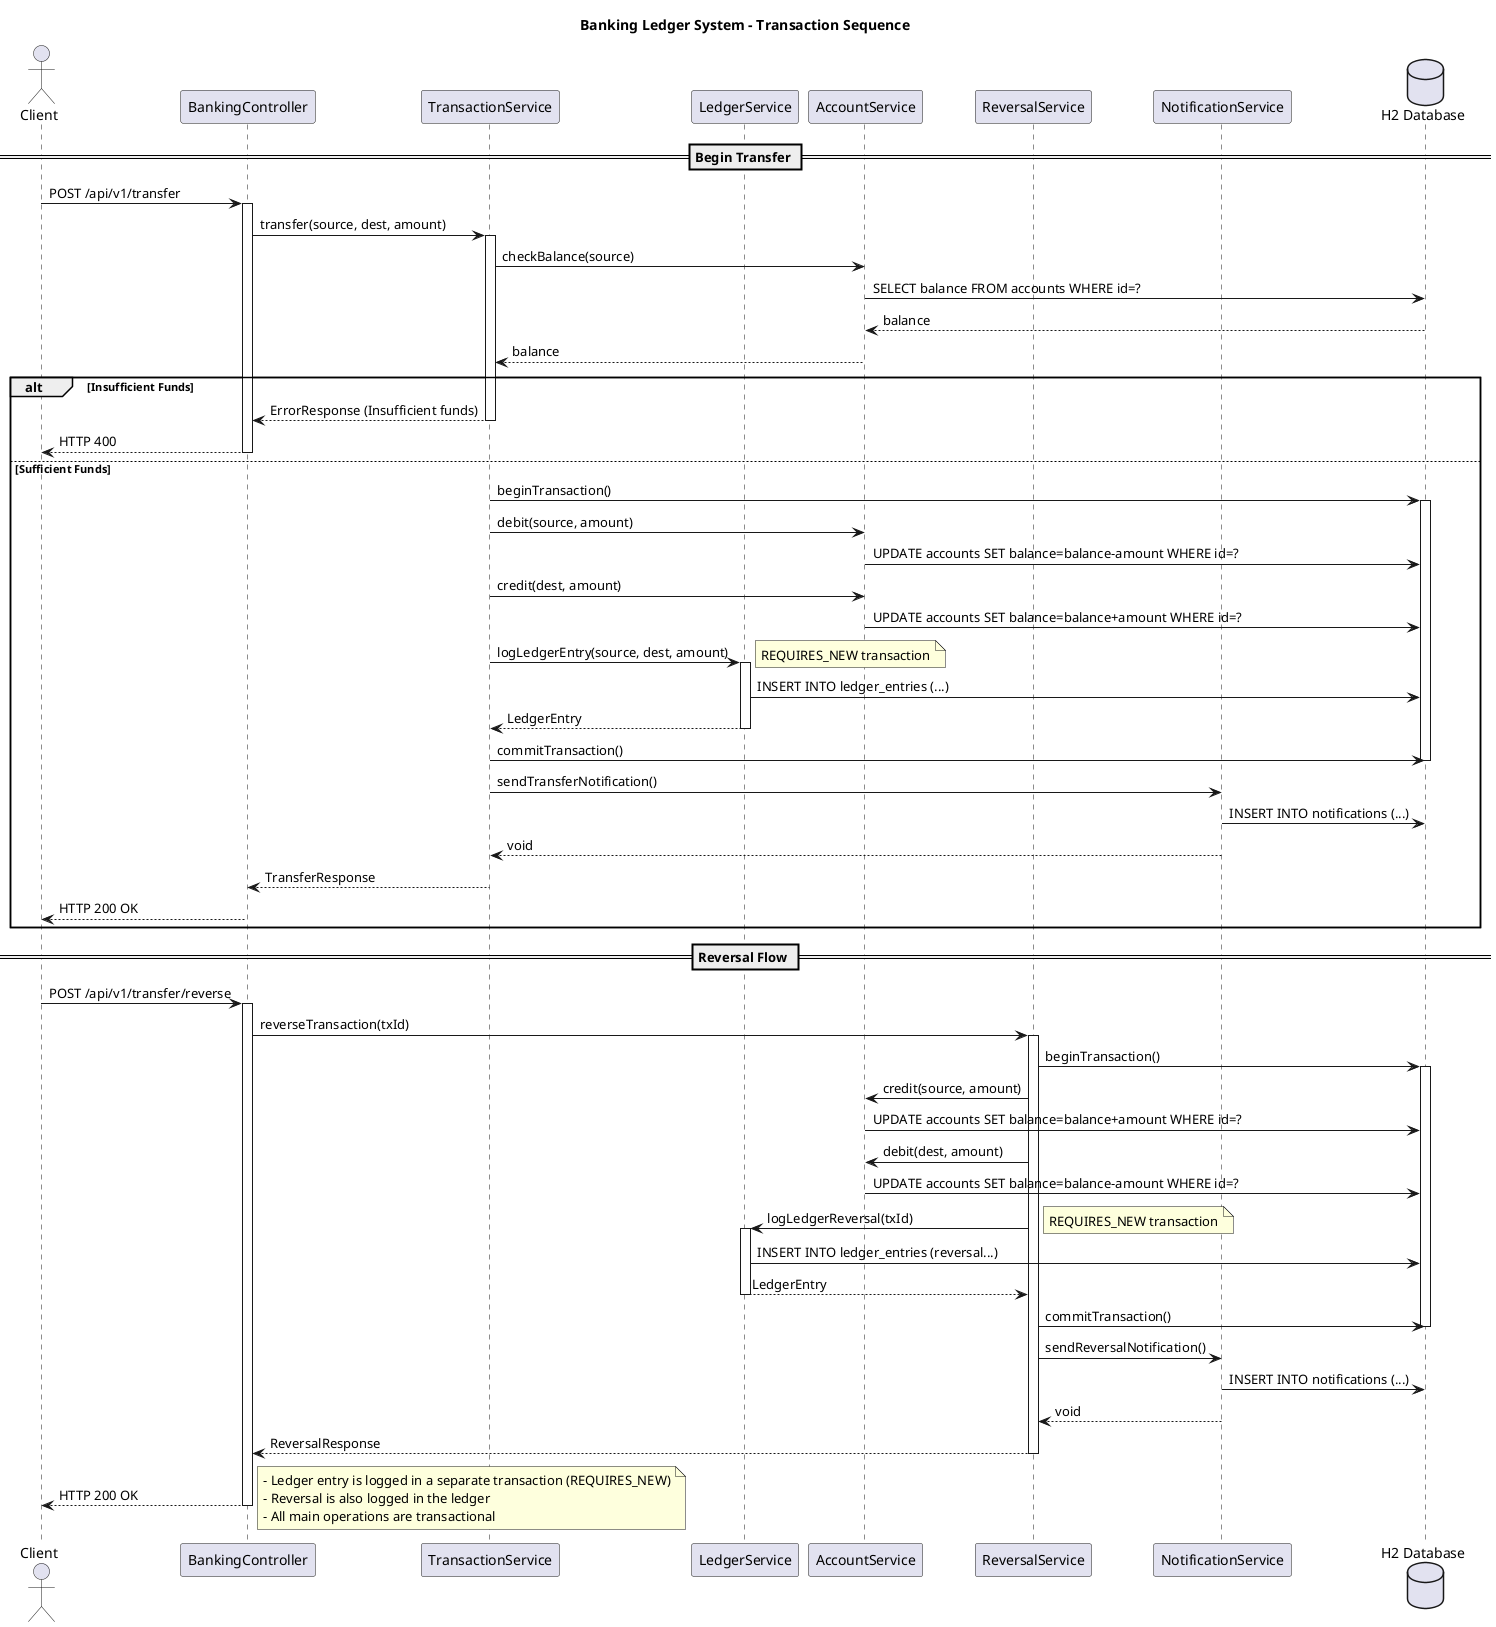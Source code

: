 @startuml
title Banking Ledger System - Transaction Sequence

actor "Client" as client
participant "BankingController" as controller
participant "TransactionService" as txService
participant "LedgerService" as ledger
participant "AccountService" as account
participant "ReversalService" as reversal
participant "NotificationService" as notify
database "H2 Database" as db

== Begin Transfer ==
client -> controller: POST /api/v1/transfer
activate controller
controller -> txService: transfer(source, dest, amount)
activate txService
txService -> account: checkBalance(source)
account -> db: SELECT balance FROM accounts WHERE id=?
db --> account: balance
account --> txService: balance
alt Insufficient Funds
    txService --> controller: ErrorResponse (Insufficient funds)
    deactivate txService
    controller --> client: HTTP 400
    deactivate controller
else Sufficient Funds
    txService -> db: beginTransaction()
    activate db
    txService -> account: debit(source, amount)
    account -> db: UPDATE accounts SET balance=balance-amount WHERE id=?
    txService -> account: credit(dest, amount)
    account -> db: UPDATE accounts SET balance=balance+amount WHERE id=?
    txService -> ledger: logLedgerEntry(source, dest, amount)
    activate ledger
    note right: REQUIRES_NEW transaction
    ledger -> db: INSERT INTO ledger_entries (...)
    ledger --> txService: LedgerEntry
    deactivate ledger
    txService -> db: commitTransaction()
    deactivate db
    txService -> notify: sendTransferNotification()
    notify -> db: INSERT INTO notifications (...)
    notify --> txService: void
    txService --> controller: TransferResponse
    deactivate txService
    controller --> client: HTTP 200 OK
    deactivate controller
end

== Reversal Flow ==
client -> controller: POST /api/v1/transfer/reverse
activate controller
controller -> reversal: reverseTransaction(txId)
activate reversal
reversal -> db: beginTransaction()
activate db
reversal -> account: credit(source, amount)
account -> db: UPDATE accounts SET balance=balance+amount WHERE id=?
reversal -> account: debit(dest, amount)
account -> db: UPDATE accounts SET balance=balance-amount WHERE id=?
reversal -> ledger: logLedgerReversal(txId)
activate ledger
note right: REQUIRES_NEW transaction
ledger -> db: INSERT INTO ledger_entries (reversal...)
ledger --> reversal: LedgerEntry
deactivate ledger
reversal -> db: commitTransaction()
deactivate db
reversal -> notify: sendReversalNotification()
notify -> db: INSERT INTO notifications (...)
notify --> reversal: void
reversal --> controller: ReversalResponse
deactivate reversal
controller --> client: HTTP 200 OK
deactivate controller

note right
- Ledger entry is logged in a separate transaction (REQUIRES_NEW)
- Reversal is also logged in the ledger
- All main operations are transactional
end note

@enduml 